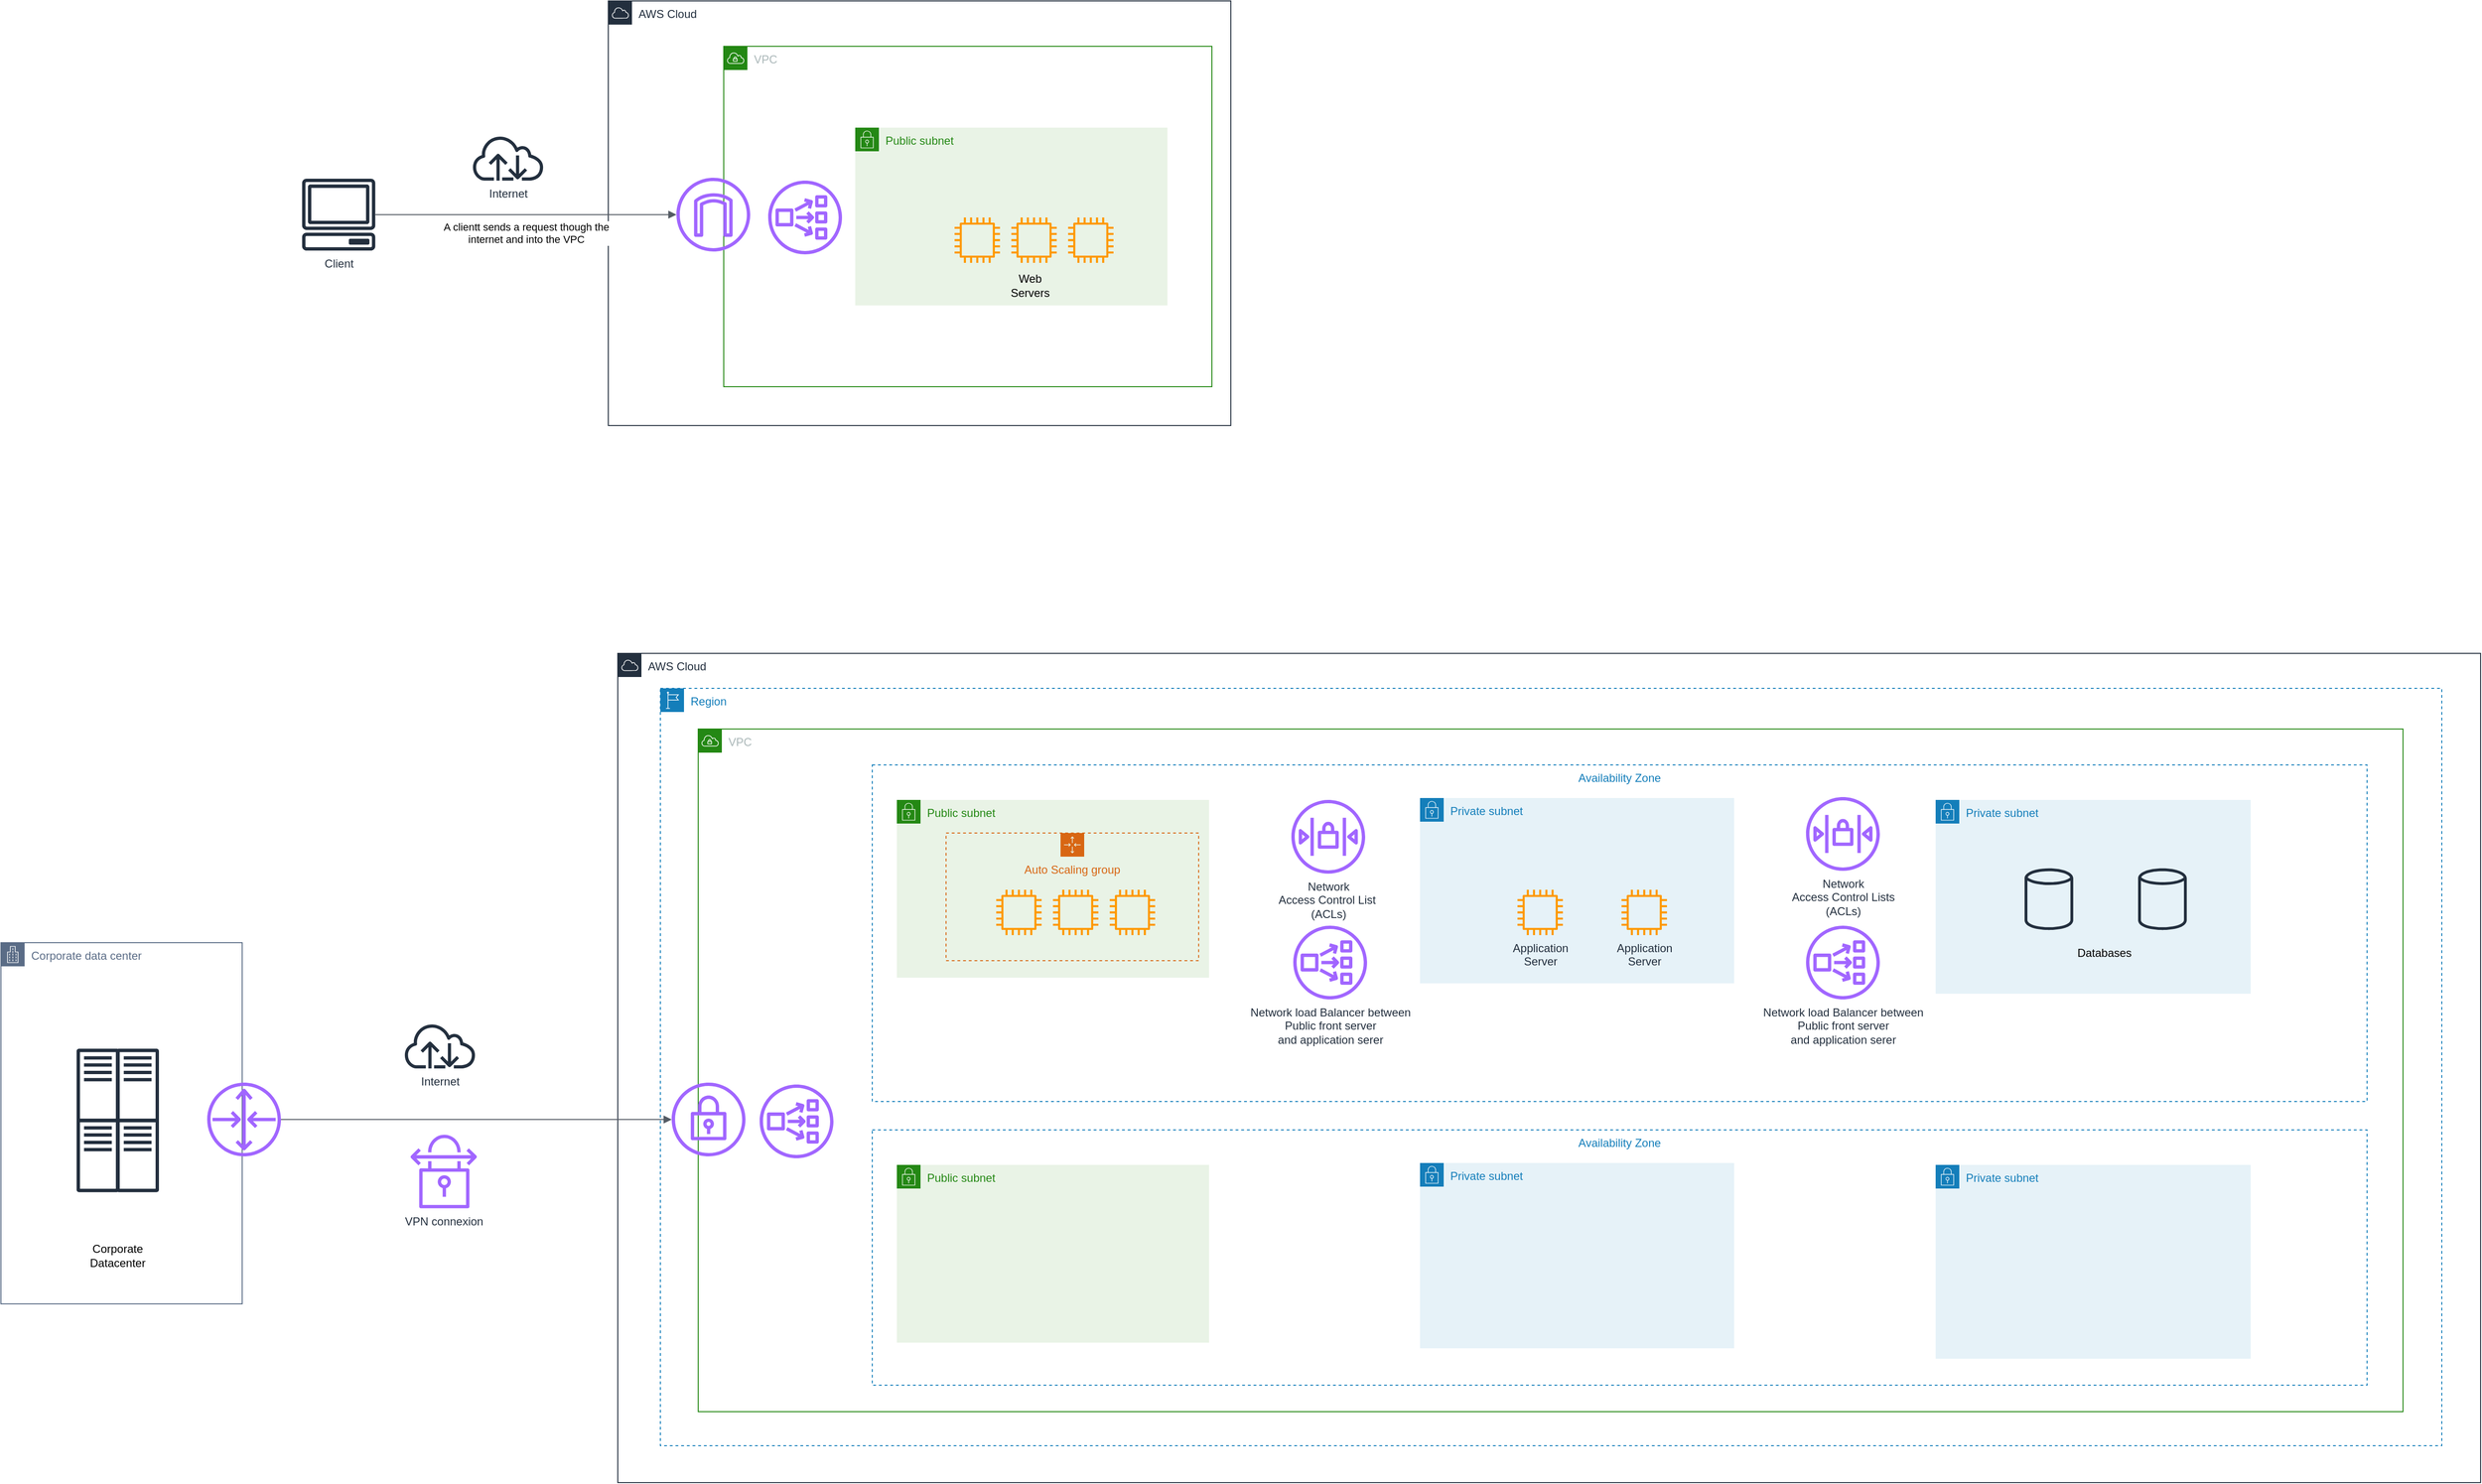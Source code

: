 <mxfile version="15.1.1" type="device"><diagram id="QOY4fDE8ISgy0xsMEYAS" name="Page-2"><mxGraphModel dx="3442" dy="1287" grid="0" gridSize="10" guides="1" tooltips="1" connect="1" arrows="1" fold="1" page="0" pageScale="1" pageWidth="827" pageHeight="1169" math="0" shadow="0"><root><mxCell id="ivXR4Nwv5uhxbHc0WdXb-0"/><mxCell id="ivXR4Nwv5uhxbHc0WdXb-1" parent="ivXR4Nwv5uhxbHc0WdXb-0"/><mxCell id="ivXR4Nwv5uhxbHc0WdXb-19" value="AWS Cloud" style="points=[[0,0],[0.25,0],[0.5,0],[0.75,0],[1,0],[1,0.25],[1,0.5],[1,0.75],[1,1],[0.75,1],[0.5,1],[0.25,1],[0,1],[0,0.75],[0,0.5],[0,0.25]];outlineConnect=0;gradientColor=none;html=1;whiteSpace=wrap;fontSize=12;fontStyle=0;shape=mxgraph.aws4.group;grIcon=mxgraph.aws4.group_aws_cloud;strokeColor=#232F3E;fillColor=none;verticalAlign=top;align=left;spacingLeft=30;fontColor=#232F3E;dashed=0;shadow=0;" vertex="1" parent="ivXR4Nwv5uhxbHc0WdXb-1"><mxGeometry x="466" y="904" width="1969" height="877" as="geometry"/></mxCell><mxCell id="ivXR4Nwv5uhxbHc0WdXb-53" value="Region" style="points=[[0,0],[0.25,0],[0.5,0],[0.75,0],[1,0],[1,0.25],[1,0.5],[1,0.75],[1,1],[0.75,1],[0.5,1],[0.25,1],[0,1],[0,0.75],[0,0.5],[0,0.25]];outlineConnect=0;gradientColor=none;html=1;whiteSpace=wrap;fontSize=12;fontStyle=0;shape=mxgraph.aws4.group;grIcon=mxgraph.aws4.group_region;strokeColor=#147EBA;fillColor=none;verticalAlign=top;align=left;spacingLeft=30;fontColor=#147EBA;dashed=1;shadow=0;" vertex="1" parent="ivXR4Nwv5uhxbHc0WdXb-1"><mxGeometry x="511" y="941" width="1883" height="801" as="geometry"/></mxCell><mxCell id="ivXR4Nwv5uhxbHc0WdXb-15" value="VPC" style="points=[[0,0],[0.25,0],[0.5,0],[0.75,0],[1,0],[1,0.25],[1,0.5],[1,0.75],[1,1],[0.75,1],[0.5,1],[0.25,1],[0,1],[0,0.75],[0,0.5],[0,0.25]];outlineConnect=0;gradientColor=none;html=1;whiteSpace=wrap;fontSize=12;fontStyle=0;shape=mxgraph.aws4.group;grIcon=mxgraph.aws4.group_vpc;strokeColor=#248814;fillColor=none;verticalAlign=top;align=left;spacingLeft=30;fontColor=#AAB7B8;dashed=0;shadow=0;" vertex="1" parent="ivXR4Nwv5uhxbHc0WdXb-1"><mxGeometry x="551" y="984" width="1802" height="722" as="geometry"/></mxCell><mxCell id="ivXR4Nwv5uhxbHc0WdXb-54" value="Availability Zone" style="fillColor=none;strokeColor=#147EBA;dashed=1;verticalAlign=top;fontStyle=0;fontColor=#147EBA;shadow=0;" vertex="1" parent="ivXR4Nwv5uhxbHc0WdXb-1"><mxGeometry x="735" y="1022" width="1580" height="356" as="geometry"/></mxCell><mxCell id="ivXR4Nwv5uhxbHc0WdXb-10" value="AWS Cloud" style="points=[[0,0],[0.25,0],[0.5,0],[0.75,0],[1,0],[1,0.25],[1,0.5],[1,0.75],[1,1],[0.75,1],[0.5,1],[0.25,1],[0,1],[0,0.75],[0,0.5],[0,0.25]];outlineConnect=0;gradientColor=none;html=1;whiteSpace=wrap;fontSize=12;fontStyle=0;shape=mxgraph.aws4.group;grIcon=mxgraph.aws4.group_aws_cloud;strokeColor=#232F3E;fillColor=none;verticalAlign=top;align=left;spacingLeft=30;fontColor=#232F3E;dashed=0;shadow=0;" vertex="1" parent="ivXR4Nwv5uhxbHc0WdXb-1"><mxGeometry x="456" y="214" width="658" height="449" as="geometry"/></mxCell><mxCell id="ivXR4Nwv5uhxbHc0WdXb-21" value="Public subnet" style="points=[[0,0],[0.25,0],[0.5,0],[0.75,0],[1,0],[1,0.25],[1,0.5],[1,0.75],[1,1],[0.75,1],[0.5,1],[0.25,1],[0,1],[0,0.75],[0,0.5],[0,0.25]];outlineConnect=0;gradientColor=none;html=1;whiteSpace=wrap;fontSize=12;fontStyle=0;shape=mxgraph.aws4.group;grIcon=mxgraph.aws4.group_security_group;grStroke=0;strokeColor=#248814;fillColor=#E9F3E6;verticalAlign=top;align=left;spacingLeft=30;fontColor=#248814;dashed=0;shadow=0;" vertex="1" parent="ivXR4Nwv5uhxbHc0WdXb-1"><mxGeometry x="761" y="1059" width="330" height="188" as="geometry"/></mxCell><mxCell id="ivXR4Nwv5uhxbHc0WdXb-11" value="VPC" style="points=[[0,0],[0.25,0],[0.5,0],[0.75,0],[1,0],[1,0.25],[1,0.5],[1,0.75],[1,1],[0.75,1],[0.5,1],[0.25,1],[0,1],[0,0.75],[0,0.5],[0,0.25]];outlineConnect=0;gradientColor=none;html=1;whiteSpace=wrap;fontSize=12;fontStyle=0;shape=mxgraph.aws4.group;grIcon=mxgraph.aws4.group_vpc;strokeColor=#248814;fillColor=none;verticalAlign=top;align=left;spacingLeft=30;fontColor=#AAB7B8;dashed=0;shadow=0;" vertex="1" parent="ivXR4Nwv5uhxbHc0WdXb-1"><mxGeometry x="578" y="262" width="516" height="360" as="geometry"/></mxCell><mxCell id="ivXR4Nwv5uhxbHc0WdXb-5" value="Client" style="sketch=0;outlineConnect=0;fontColor=#232F3E;gradientColor=none;fillColor=#232F3E;strokeColor=none;dashed=0;verticalLabelPosition=bottom;verticalAlign=top;align=center;html=1;fontSize=12;fontStyle=0;aspect=fixed;pointerEvents=1;shape=mxgraph.aws4.client;shadow=0;" vertex="1" parent="ivXR4Nwv5uhxbHc0WdXb-1"><mxGeometry x="132" y="402" width="78" height="76" as="geometry"/></mxCell><mxCell id="ivXR4Nwv5uhxbHc0WdXb-6" value="Internet" style="sketch=0;outlineConnect=0;fontColor=#232F3E;gradientColor=none;fillColor=#232F3E;strokeColor=none;dashed=0;verticalLabelPosition=bottom;verticalAlign=top;align=center;html=1;fontSize=12;fontStyle=0;aspect=fixed;pointerEvents=1;shape=mxgraph.aws4.internet;shadow=0;" vertex="1" parent="ivXR4Nwv5uhxbHc0WdXb-1"><mxGeometry x="311" y="356" width="78" height="48" as="geometry"/></mxCell><mxCell id="ivXR4Nwv5uhxbHc0WdXb-9" value="A clientt sends a request though the &lt;br&gt;internet and into the VPC" style="edgeStyle=orthogonalEdgeStyle;html=1;endArrow=block;elbow=vertical;startArrow=none;endFill=1;strokeColor=#545B64;rounded=0;verticalAlign=top;" edge="1" parent="ivXR4Nwv5uhxbHc0WdXb-1" source="ivXR4Nwv5uhxbHc0WdXb-5" target="ivXR4Nwv5uhxbHc0WdXb-12"><mxGeometry width="100" relative="1" as="geometry"><mxPoint x="356" y="538" as="sourcePoint"/><mxPoint x="492" y="440" as="targetPoint"/></mxGeometry></mxCell><mxCell id="ivXR4Nwv5uhxbHc0WdXb-12" value="" style="sketch=0;outlineConnect=0;fontColor=#232F3E;gradientColor=none;fillColor=#A166FF;strokeColor=none;dashed=0;verticalLabelPosition=bottom;verticalAlign=top;align=center;html=1;fontSize=12;fontStyle=0;aspect=fixed;pointerEvents=1;shape=mxgraph.aws4.internet_gateway;shadow=0;labelBorderColor=none;" vertex="1" parent="ivXR4Nwv5uhxbHc0WdXb-1"><mxGeometry x="528" y="401" width="78" height="78" as="geometry"/></mxCell><mxCell id="ivXR4Nwv5uhxbHc0WdXb-14" value="Private subnet" style="points=[[0,0],[0.25,0],[0.5,0],[0.75,0],[1,0],[1,0.25],[1,0.5],[1,0.75],[1,1],[0.75,1],[0.5,1],[0.25,1],[0,1],[0,0.75],[0,0.5],[0,0.25]];outlineConnect=0;gradientColor=none;html=1;whiteSpace=wrap;fontSize=12;fontStyle=0;shape=mxgraph.aws4.group;grIcon=mxgraph.aws4.group_security_group;grStroke=0;strokeColor=#147EBA;fillColor=#E6F2F8;verticalAlign=top;align=left;spacingLeft=30;fontColor=#147EBA;dashed=0;shadow=0;" vertex="1" parent="ivXR4Nwv5uhxbHc0WdXb-1"><mxGeometry x="1314" y="1057" width="332" height="196" as="geometry"/></mxCell><mxCell id="ivXR4Nwv5uhxbHc0WdXb-17" value="Internet" style="sketch=0;outlineConnect=0;fontColor=#232F3E;gradientColor=none;fillColor=#232F3E;strokeColor=none;dashed=0;verticalLabelPosition=bottom;verticalAlign=top;align=center;html=1;fontSize=12;fontStyle=0;aspect=fixed;pointerEvents=1;shape=mxgraph.aws4.internet;shadow=0;" vertex="1" parent="ivXR4Nwv5uhxbHc0WdXb-1"><mxGeometry x="239" y="1295" width="78" height="48" as="geometry"/></mxCell><mxCell id="ivXR4Nwv5uhxbHc0WdXb-18" value="" style="edgeStyle=orthogonalEdgeStyle;html=1;endArrow=block;elbow=vertical;startArrow=none;endFill=1;strokeColor=#545B64;rounded=0;verticalAlign=top;" edge="1" parent="ivXR4Nwv5uhxbHc0WdXb-1" source="ivXR4Nwv5uhxbHc0WdXb-42" target="ivXR4Nwv5uhxbHc0WdXb-22"><mxGeometry width="100" relative="1" as="geometry"><mxPoint x="308" y="1133" as="sourcePoint"/><mxPoint x="469" y="1133" as="targetPoint"/></mxGeometry></mxCell><mxCell id="ivXR4Nwv5uhxbHc0WdXb-22" value="" style="sketch=0;outlineConnect=0;fontColor=#232F3E;gradientColor=none;fillColor=#A166FF;strokeColor=none;dashed=0;verticalLabelPosition=bottom;verticalAlign=top;align=center;html=1;fontSize=12;fontStyle=0;aspect=fixed;pointerEvents=1;shape=mxgraph.aws4.vpn_gateway;shadow=0;" vertex="1" parent="ivXR4Nwv5uhxbHc0WdXb-1"><mxGeometry x="523" y="1358" width="78" height="78" as="geometry"/></mxCell><mxCell id="ivXR4Nwv5uhxbHc0WdXb-23" value="Network &lt;br&gt;Access Control List&amp;nbsp;&lt;br&gt;(ACLs)" style="sketch=0;outlineConnect=0;fontColor=#232F3E;gradientColor=none;fillColor=#A166FF;strokeColor=none;dashed=0;verticalLabelPosition=bottom;verticalAlign=top;align=center;html=1;fontSize=12;fontStyle=0;aspect=fixed;pointerEvents=1;shape=mxgraph.aws4.network_access_control_list;shadow=0;" vertex="1" parent="ivXR4Nwv5uhxbHc0WdXb-1"><mxGeometry x="1178" y="1059" width="78" height="78" as="geometry"/></mxCell><mxCell id="ivXR4Nwv5uhxbHc0WdXb-26" value="Application&lt;br&gt;Server" style="sketch=0;outlineConnect=0;fontColor=#232F3E;gradientColor=none;fillColor=#FF9900;strokeColor=none;dashed=0;verticalLabelPosition=bottom;verticalAlign=top;align=center;html=1;fontSize=12;fontStyle=0;aspect=fixed;pointerEvents=1;shape=mxgraph.aws4.instance2;shadow=0;" vertex="1" parent="ivXR4Nwv5uhxbHc0WdXb-1"><mxGeometry x="1417" y="1154" width="48" height="48" as="geometry"/></mxCell><mxCell id="ivXR4Nwv5uhxbHc0WdXb-28" value="" style="sketch=0;outlineConnect=0;fontColor=#232F3E;gradientColor=none;fillColor=#A166FF;strokeColor=none;dashed=0;verticalLabelPosition=bottom;verticalAlign=top;align=center;html=1;fontSize=12;fontStyle=0;aspect=fixed;pointerEvents=1;shape=mxgraph.aws4.network_load_balancer;shadow=0;" vertex="1" parent="ivXR4Nwv5uhxbHc0WdXb-1"><mxGeometry x="616" y="1360" width="78" height="78" as="geometry"/></mxCell><mxCell id="ivXR4Nwv5uhxbHc0WdXb-32" value="Network load Balancer between &lt;br&gt;Public front server &lt;br&gt;and application serer" style="sketch=0;outlineConnect=0;fontColor=#232F3E;gradientColor=none;fillColor=#A166FF;strokeColor=none;dashed=0;verticalLabelPosition=bottom;verticalAlign=top;align=center;html=1;fontSize=12;fontStyle=0;aspect=fixed;pointerEvents=1;shape=mxgraph.aws4.network_load_balancer;shadow=0;" vertex="1" parent="ivXR4Nwv5uhxbHc0WdXb-1"><mxGeometry x="1180" y="1192" width="78" height="78" as="geometry"/></mxCell><mxCell id="ivXR4Nwv5uhxbHc0WdXb-34" value="Private subnet" style="points=[[0,0],[0.25,0],[0.5,0],[0.75,0],[1,0],[1,0.25],[1,0.5],[1,0.75],[1,1],[0.75,1],[0.5,1],[0.25,1],[0,1],[0,0.75],[0,0.5],[0,0.25]];outlineConnect=0;gradientColor=none;html=1;whiteSpace=wrap;fontSize=12;fontStyle=0;shape=mxgraph.aws4.group;grIcon=mxgraph.aws4.group_security_group;grStroke=0;strokeColor=#147EBA;fillColor=#E6F2F8;verticalAlign=top;align=left;spacingLeft=30;fontColor=#147EBA;dashed=0;shadow=0;" vertex="1" parent="ivXR4Nwv5uhxbHc0WdXb-1"><mxGeometry x="1859" y="1059" width="333" height="205" as="geometry"/></mxCell><mxCell id="ivXR4Nwv5uhxbHc0WdXb-35" value="" style="sketch=0;outlineConnect=0;fontColor=#232F3E;gradientColor=none;fillColor=#232F3E;strokeColor=none;dashed=0;verticalLabelPosition=bottom;verticalAlign=top;align=center;html=1;fontSize=12;fontStyle=0;aspect=fixed;pointerEvents=1;shape=mxgraph.aws4.generic_database;shadow=0;" vertex="1" parent="ivXR4Nwv5uhxbHc0WdXb-1"><mxGeometry x="1953" y="1130" width="51.44" height="68" as="geometry"/></mxCell><mxCell id="ivXR4Nwv5uhxbHc0WdXb-33" value="Network load Balancer between&lt;br&gt;Public front server&lt;br&gt;and application serer" style="sketch=0;outlineConnect=0;fontColor=#232F3E;gradientColor=none;fillColor=#A166FF;strokeColor=none;dashed=0;verticalLabelPosition=bottom;verticalAlign=top;align=center;html=1;fontSize=12;fontStyle=0;aspect=fixed;pointerEvents=1;shape=mxgraph.aws4.network_load_balancer;shadow=0;" vertex="1" parent="ivXR4Nwv5uhxbHc0WdXb-1"><mxGeometry x="1722" y="1192" width="78" height="78" as="geometry"/></mxCell><mxCell id="ivXR4Nwv5uhxbHc0WdXb-37" value="Application&lt;br&gt;Server" style="sketch=0;outlineConnect=0;fontColor=#232F3E;gradientColor=none;fillColor=#FF9900;strokeColor=none;dashed=0;verticalLabelPosition=bottom;verticalAlign=top;align=center;html=1;fontSize=12;fontStyle=0;aspect=fixed;pointerEvents=1;shape=mxgraph.aws4.instance2;shadow=0;" vertex="1" parent="ivXR4Nwv5uhxbHc0WdXb-1"><mxGeometry x="1527" y="1154" width="48" height="48" as="geometry"/></mxCell><mxCell id="ivXR4Nwv5uhxbHc0WdXb-38" value="" style="sketch=0;outlineConnect=0;fontColor=#232F3E;gradientColor=none;fillColor=#232F3E;strokeColor=none;dashed=0;verticalLabelPosition=bottom;verticalAlign=top;align=center;html=1;fontSize=12;fontStyle=0;aspect=fixed;pointerEvents=1;shape=mxgraph.aws4.generic_database;shadow=0;" vertex="1" parent="ivXR4Nwv5uhxbHc0WdXb-1"><mxGeometry x="2073" y="1130" width="51.44" height="68" as="geometry"/></mxCell><mxCell id="ivXR4Nwv5uhxbHc0WdXb-39" value="VPN connexion" style="sketch=0;outlineConnect=0;fontColor=#232F3E;gradientColor=none;fillColor=#A166FF;strokeColor=none;dashed=0;verticalLabelPosition=bottom;verticalAlign=top;align=center;html=1;fontSize=12;fontStyle=0;aspect=fixed;pointerEvents=1;shape=mxgraph.aws4.vpn_connection;shadow=0;" vertex="1" parent="ivXR4Nwv5uhxbHc0WdXb-1"><mxGeometry x="247" y="1413" width="70" height="78" as="geometry"/></mxCell><mxCell id="ivXR4Nwv5uhxbHc0WdXb-40" value="Corporate data center" style="points=[[0,0],[0.25,0],[0.5,0],[0.75,0],[1,0],[1,0.25],[1,0.5],[1,0.75],[1,1],[0.75,1],[0.5,1],[0.25,1],[0,1],[0,0.75],[0,0.5],[0,0.25]];outlineConnect=0;gradientColor=none;html=1;whiteSpace=wrap;fontSize=12;fontStyle=0;shape=mxgraph.aws4.group;grIcon=mxgraph.aws4.group_corporate_data_center;strokeColor=#5A6C86;fillColor=none;verticalAlign=top;align=left;spacingLeft=30;fontColor=#5A6C86;dashed=0;shadow=0;" vertex="1" parent="ivXR4Nwv5uhxbHc0WdXb-1"><mxGeometry x="-186" y="1210" width="255" height="382" as="geometry"/></mxCell><mxCell id="ivXR4Nwv5uhxbHc0WdXb-41" value="" style="sketch=0;outlineConnect=0;fontColor=#232F3E;gradientColor=none;fillColor=#232F3E;strokeColor=none;dashed=0;verticalLabelPosition=bottom;verticalAlign=top;align=center;html=1;fontSize=12;fontStyle=0;aspect=fixed;pointerEvents=1;shape=mxgraph.aws4.traditional_server;shadow=0;" vertex="1" parent="ivXR4Nwv5uhxbHc0WdXb-1"><mxGeometry x="-64" y="1322" width="45" height="78" as="geometry"/></mxCell><mxCell id="ivXR4Nwv5uhxbHc0WdXb-43" value="Auto Scaling group" style="points=[[0,0],[0.25,0],[0.5,0],[0.75,0],[1,0],[1,0.25],[1,0.5],[1,0.75],[1,1],[0.75,1],[0.5,1],[0.25,1],[0,1],[0,0.75],[0,0.5],[0,0.25]];outlineConnect=0;gradientColor=none;html=1;whiteSpace=wrap;fontSize=12;fontStyle=0;shape=mxgraph.aws4.groupCenter;grIcon=mxgraph.aws4.group_auto_scaling_group;grStroke=1;strokeColor=#D86613;fillColor=none;verticalAlign=top;align=center;fontColor=#D86613;dashed=1;spacingTop=25;shadow=0;" vertex="1" parent="ivXR4Nwv5uhxbHc0WdXb-1"><mxGeometry x="813" y="1094" width="267" height="135" as="geometry"/></mxCell><mxCell id="ivXR4Nwv5uhxbHc0WdXb-42" value="" style="sketch=0;outlineConnect=0;fontColor=#232F3E;gradientColor=none;fillColor=#A166FF;strokeColor=none;dashed=0;verticalLabelPosition=bottom;verticalAlign=top;align=center;html=1;fontSize=12;fontStyle=0;aspect=fixed;pointerEvents=1;shape=mxgraph.aws4.router;shadow=0;" vertex="1" parent="ivXR4Nwv5uhxbHc0WdXb-1"><mxGeometry x="32" y="1358" width="78" height="78" as="geometry"/></mxCell><mxCell id="ivXR4Nwv5uhxbHc0WdXb-44" value="" style="sketch=0;outlineConnect=0;fontColor=#232F3E;gradientColor=none;fillColor=#FF9900;strokeColor=none;dashed=0;verticalLabelPosition=bottom;verticalAlign=top;align=center;html=1;fontSize=12;fontStyle=0;aspect=fixed;pointerEvents=1;shape=mxgraph.aws4.instance2;shadow=0;" vertex="1" parent="ivXR4Nwv5uhxbHc0WdXb-1"><mxGeometry x="926" y="1154" width="48" height="48" as="geometry"/></mxCell><mxCell id="ivXR4Nwv5uhxbHc0WdXb-45" value="Network &lt;br&gt;Access Control Lists &lt;br&gt;(ACLs)" style="sketch=0;outlineConnect=0;fontColor=#232F3E;gradientColor=none;fillColor=#A166FF;strokeColor=none;dashed=0;verticalLabelPosition=bottom;verticalAlign=top;align=center;html=1;fontSize=12;fontStyle=0;aspect=fixed;pointerEvents=1;shape=mxgraph.aws4.network_access_control_list;shadow=0;" vertex="1" parent="ivXR4Nwv5uhxbHc0WdXb-1"><mxGeometry x="1722" y="1056" width="78" height="78" as="geometry"/></mxCell><mxCell id="ivXR4Nwv5uhxbHc0WdXb-36" value="" style="sketch=0;outlineConnect=0;fontColor=#232F3E;gradientColor=none;fillColor=#FF9900;strokeColor=none;dashed=0;verticalLabelPosition=bottom;verticalAlign=top;align=center;html=1;fontSize=12;fontStyle=0;aspect=fixed;pointerEvents=1;shape=mxgraph.aws4.instance2;shadow=0;direction=south;" vertex="1" parent="ivXR4Nwv5uhxbHc0WdXb-1"><mxGeometry x="866" y="1154" width="48" height="48" as="geometry"/></mxCell><mxCell id="ivXR4Nwv5uhxbHc0WdXb-46" value="" style="sketch=0;outlineConnect=0;fontColor=#232F3E;gradientColor=none;fillColor=#FF9900;strokeColor=none;dashed=0;verticalLabelPosition=bottom;verticalAlign=top;align=center;html=1;fontSize=12;fontStyle=0;aspect=fixed;pointerEvents=1;shape=mxgraph.aws4.instance2;shadow=0;" vertex="1" parent="ivXR4Nwv5uhxbHc0WdXb-1"><mxGeometry x="986" y="1154" width="48" height="48" as="geometry"/></mxCell><mxCell id="ivXR4Nwv5uhxbHc0WdXb-47" value="Databases" style="text;html=1;strokeColor=none;fillColor=none;align=center;verticalAlign=middle;whiteSpace=wrap;rounded=0;shadow=0;" vertex="1" parent="ivXR4Nwv5uhxbHc0WdXb-1"><mxGeometry x="2002" y="1203" width="71" height="36" as="geometry"/></mxCell><mxCell id="ivXR4Nwv5uhxbHc0WdXb-49" value="" style="sketch=0;outlineConnect=0;fontColor=#232F3E;gradientColor=none;fillColor=#232F3E;strokeColor=none;dashed=0;verticalLabelPosition=bottom;verticalAlign=top;align=center;html=1;fontSize=12;fontStyle=0;aspect=fixed;pointerEvents=1;shape=mxgraph.aws4.traditional_server;shadow=0;" vertex="1" parent="ivXR4Nwv5uhxbHc0WdXb-1"><mxGeometry x="-106" y="1322" width="45" height="78" as="geometry"/></mxCell><mxCell id="ivXR4Nwv5uhxbHc0WdXb-50" value="" style="sketch=0;outlineConnect=0;fontColor=#232F3E;gradientColor=none;fillColor=#232F3E;strokeColor=none;dashed=0;verticalLabelPosition=bottom;verticalAlign=top;align=center;html=1;fontSize=12;fontStyle=1;aspect=fixed;pointerEvents=1;shape=mxgraph.aws4.traditional_server;shadow=0;" vertex="1" parent="ivXR4Nwv5uhxbHc0WdXb-1"><mxGeometry x="-106" y="1396" width="45" height="78" as="geometry"/></mxCell><mxCell id="ivXR4Nwv5uhxbHc0WdXb-51" value="" style="sketch=0;outlineConnect=0;fontColor=#232F3E;gradientColor=none;fillColor=#232F3E;strokeColor=none;dashed=0;verticalLabelPosition=bottom;verticalAlign=top;align=center;html=1;fontSize=12;fontStyle=1;aspect=fixed;pointerEvents=1;shape=mxgraph.aws4.traditional_server;shadow=0;" vertex="1" parent="ivXR4Nwv5uhxbHc0WdXb-1"><mxGeometry x="-64" y="1396" width="45" height="78" as="geometry"/></mxCell><mxCell id="ivXR4Nwv5uhxbHc0WdXb-52" value="Corporate&lt;br&gt;Datacenter" style="text;html=1;strokeColor=none;fillColor=none;align=center;verticalAlign=middle;whiteSpace=wrap;rounded=0;shadow=0;" vertex="1" parent="ivXR4Nwv5uhxbHc0WdXb-1"><mxGeometry x="-98" y="1523" width="71" height="36" as="geometry"/></mxCell><mxCell id="ivXR4Nwv5uhxbHc0WdXb-55" value="Public subnet" style="points=[[0,0],[0.25,0],[0.5,0],[0.75,0],[1,0],[1,0.25],[1,0.5],[1,0.75],[1,1],[0.75,1],[0.5,1],[0.25,1],[0,1],[0,0.75],[0,0.5],[0,0.25]];outlineConnect=0;gradientColor=none;html=1;whiteSpace=wrap;fontSize=12;fontStyle=0;shape=mxgraph.aws4.group;grIcon=mxgraph.aws4.group_security_group;grStroke=0;strokeColor=#248814;fillColor=#E9F3E6;verticalAlign=top;align=left;spacingLeft=30;fontColor=#248814;dashed=0;shadow=0;" vertex="1" parent="ivXR4Nwv5uhxbHc0WdXb-1"><mxGeometry x="717" y="348" width="330" height="188" as="geometry"/></mxCell><mxCell id="ivXR4Nwv5uhxbHc0WdXb-56" value="" style="sketch=0;outlineConnect=0;fontColor=#232F3E;gradientColor=none;fillColor=#A166FF;strokeColor=none;dashed=0;verticalLabelPosition=bottom;verticalAlign=top;align=center;html=1;fontSize=12;fontStyle=0;aspect=fixed;pointerEvents=1;shape=mxgraph.aws4.network_load_balancer;shadow=0;" vertex="1" parent="ivXR4Nwv5uhxbHc0WdXb-1"><mxGeometry x="625" y="404" width="78" height="78" as="geometry"/></mxCell><mxCell id="ivXR4Nwv5uhxbHc0WdXb-58" value="" style="sketch=0;outlineConnect=0;fontColor=#232F3E;gradientColor=none;fillColor=#FF9900;strokeColor=none;dashed=0;verticalLabelPosition=bottom;verticalAlign=top;align=center;html=1;fontSize=12;fontStyle=0;aspect=fixed;pointerEvents=1;shape=mxgraph.aws4.instance2;shadow=0;" vertex="1" parent="ivXR4Nwv5uhxbHc0WdXb-1"><mxGeometry x="882" y="443" width="48" height="48" as="geometry"/></mxCell><mxCell id="ivXR4Nwv5uhxbHc0WdXb-59" value="" style="sketch=0;outlineConnect=0;fontColor=#232F3E;gradientColor=none;fillColor=#FF9900;strokeColor=none;dashed=0;verticalLabelPosition=bottom;verticalAlign=top;align=center;html=1;fontSize=12;fontStyle=0;aspect=fixed;pointerEvents=1;shape=mxgraph.aws4.instance2;shadow=0;direction=south;" vertex="1" parent="ivXR4Nwv5uhxbHc0WdXb-1"><mxGeometry x="822" y="443" width="48" height="48" as="geometry"/></mxCell><mxCell id="ivXR4Nwv5uhxbHc0WdXb-60" value="" style="sketch=0;outlineConnect=0;fontColor=#232F3E;gradientColor=none;fillColor=#FF9900;strokeColor=none;dashed=0;verticalLabelPosition=bottom;verticalAlign=top;align=center;html=1;fontSize=12;fontStyle=0;aspect=fixed;pointerEvents=1;shape=mxgraph.aws4.instance2;shadow=0;" vertex="1" parent="ivXR4Nwv5uhxbHc0WdXb-1"><mxGeometry x="942" y="443" width="48" height="48" as="geometry"/></mxCell><mxCell id="ivXR4Nwv5uhxbHc0WdXb-63" value="Availability Zone" style="fillColor=none;strokeColor=#147EBA;dashed=1;verticalAlign=top;fontStyle=0;fontColor=#147EBA;shadow=0;" vertex="1" parent="ivXR4Nwv5uhxbHc0WdXb-1"><mxGeometry x="735" y="1408" width="1580" height="270" as="geometry"/></mxCell><mxCell id="ivXR4Nwv5uhxbHc0WdXb-64" value="Public subnet" style="points=[[0,0],[0.25,0],[0.5,0],[0.75,0],[1,0],[1,0.25],[1,0.5],[1,0.75],[1,1],[0.75,1],[0.5,1],[0.25,1],[0,1],[0,0.75],[0,0.5],[0,0.25]];outlineConnect=0;gradientColor=none;html=1;whiteSpace=wrap;fontSize=12;fontStyle=0;shape=mxgraph.aws4.group;grIcon=mxgraph.aws4.group_security_group;grStroke=0;strokeColor=#248814;fillColor=#E9F3E6;verticalAlign=top;align=left;spacingLeft=30;fontColor=#248814;dashed=0;shadow=0;" vertex="1" parent="ivXR4Nwv5uhxbHc0WdXb-1"><mxGeometry x="761" y="1445" width="330" height="188" as="geometry"/></mxCell><mxCell id="ivXR4Nwv5uhxbHc0WdXb-65" value="Private subnet" style="points=[[0,0],[0.25,0],[0.5,0],[0.75,0],[1,0],[1,0.25],[1,0.5],[1,0.75],[1,1],[0.75,1],[0.5,1],[0.25,1],[0,1],[0,0.75],[0,0.5],[0,0.25]];outlineConnect=0;gradientColor=none;html=1;whiteSpace=wrap;fontSize=12;fontStyle=0;shape=mxgraph.aws4.group;grIcon=mxgraph.aws4.group_security_group;grStroke=0;strokeColor=#147EBA;fillColor=#E6F2F8;verticalAlign=top;align=left;spacingLeft=30;fontColor=#147EBA;dashed=0;shadow=0;" vertex="1" parent="ivXR4Nwv5uhxbHc0WdXb-1"><mxGeometry x="1314" y="1443" width="332" height="196" as="geometry"/></mxCell><mxCell id="ivXR4Nwv5uhxbHc0WdXb-66" value="Private subnet" style="points=[[0,0],[0.25,0],[0.5,0],[0.75,0],[1,0],[1,0.25],[1,0.5],[1,0.75],[1,1],[0.75,1],[0.5,1],[0.25,1],[0,1],[0,0.75],[0,0.5],[0,0.25]];outlineConnect=0;gradientColor=none;html=1;whiteSpace=wrap;fontSize=12;fontStyle=0;shape=mxgraph.aws4.group;grIcon=mxgraph.aws4.group_security_group;grStroke=0;strokeColor=#147EBA;fillColor=#E6F2F8;verticalAlign=top;align=left;spacingLeft=30;fontColor=#147EBA;dashed=0;shadow=0;" vertex="1" parent="ivXR4Nwv5uhxbHc0WdXb-1"><mxGeometry x="1859" y="1445" width="333" height="205" as="geometry"/></mxCell><mxCell id="ivXR4Nwv5uhxbHc0WdXb-67" value="Web Servers" style="text;html=1;strokeColor=none;fillColor=none;align=center;verticalAlign=middle;whiteSpace=wrap;rounded=0;shadow=0;" vertex="1" parent="ivXR4Nwv5uhxbHc0WdXb-1"><mxGeometry x="882" y="505" width="40" height="20" as="geometry"/></mxCell></root></mxGraphModel></diagram></mxfile>
